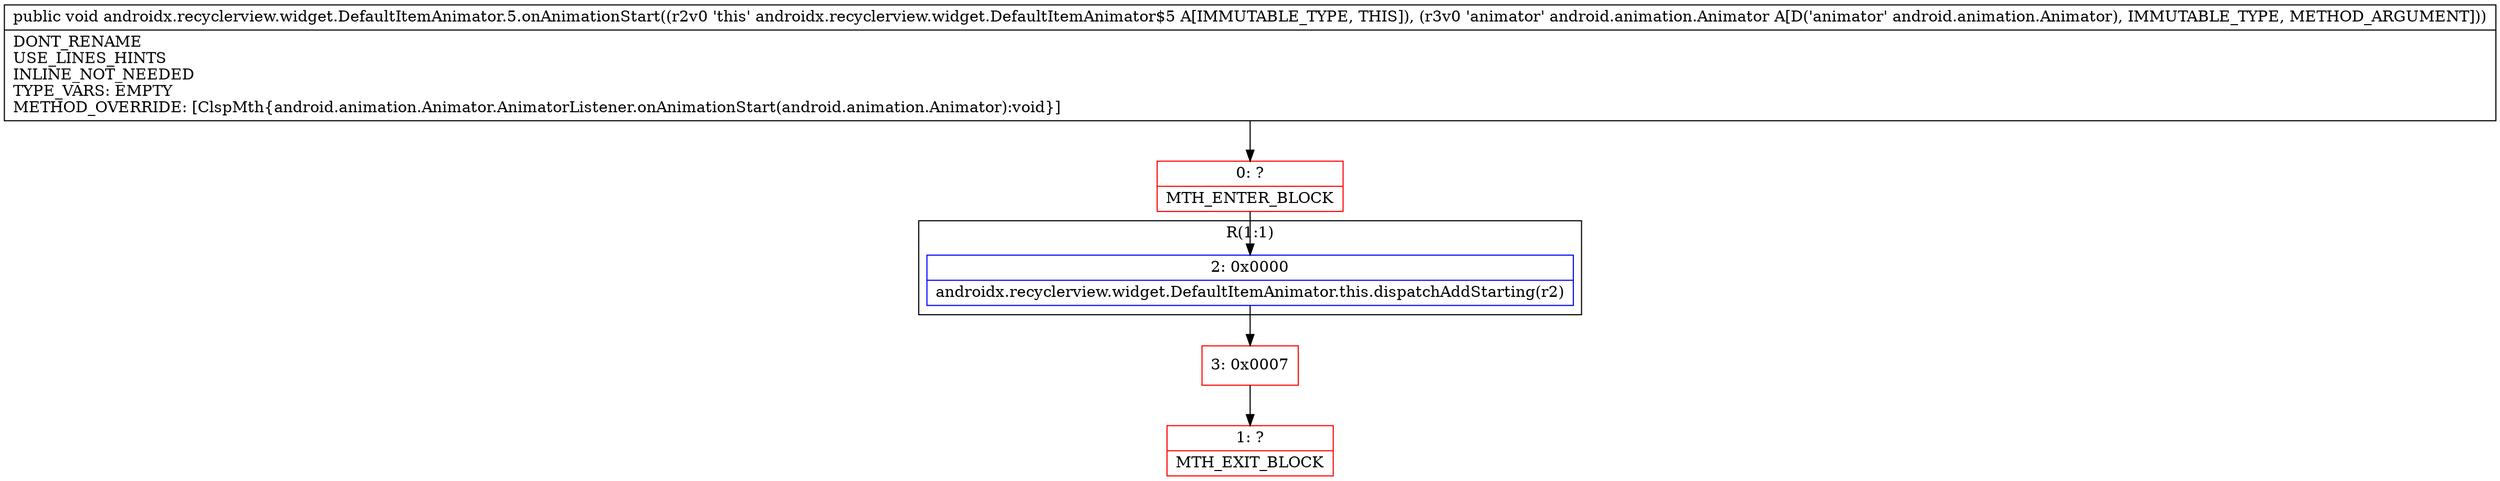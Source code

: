 digraph "CFG forandroidx.recyclerview.widget.DefaultItemAnimator.5.onAnimationStart(Landroid\/animation\/Animator;)V" {
subgraph cluster_Region_1714439331 {
label = "R(1:1)";
node [shape=record,color=blue];
Node_2 [shape=record,label="{2\:\ 0x0000|androidx.recyclerview.widget.DefaultItemAnimator.this.dispatchAddStarting(r2)\l}"];
}
Node_0 [shape=record,color=red,label="{0\:\ ?|MTH_ENTER_BLOCK\l}"];
Node_3 [shape=record,color=red,label="{3\:\ 0x0007}"];
Node_1 [shape=record,color=red,label="{1\:\ ?|MTH_EXIT_BLOCK\l}"];
MethodNode[shape=record,label="{public void androidx.recyclerview.widget.DefaultItemAnimator.5.onAnimationStart((r2v0 'this' androidx.recyclerview.widget.DefaultItemAnimator$5 A[IMMUTABLE_TYPE, THIS]), (r3v0 'animator' android.animation.Animator A[D('animator' android.animation.Animator), IMMUTABLE_TYPE, METHOD_ARGUMENT]))  | DONT_RENAME\lUSE_LINES_HINTS\lINLINE_NOT_NEEDED\lTYPE_VARS: EMPTY\lMETHOD_OVERRIDE: [ClspMth\{android.animation.Animator.AnimatorListener.onAnimationStart(android.animation.Animator):void\}]\l}"];
MethodNode -> Node_0;Node_2 -> Node_3;
Node_0 -> Node_2;
Node_3 -> Node_1;
}

